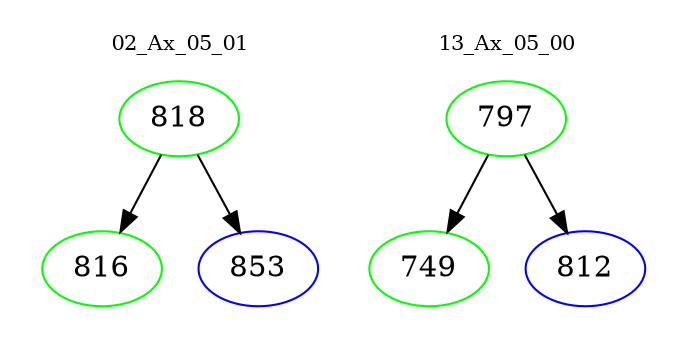 digraph{
subgraph cluster_0 {
color = white
label = "02_Ax_05_01";
fontsize=10;
T0_818 [label="818", color="green"]
T0_818 -> T0_816 [color="black"]
T0_816 [label="816", color="green"]
T0_818 -> T0_853 [color="black"]
T0_853 [label="853", color="blue"]
}
subgraph cluster_1 {
color = white
label = "13_Ax_05_00";
fontsize=10;
T1_797 [label="797", color="green"]
T1_797 -> T1_749 [color="black"]
T1_749 [label="749", color="green"]
T1_797 -> T1_812 [color="black"]
T1_812 [label="812", color="blue"]
}
}
